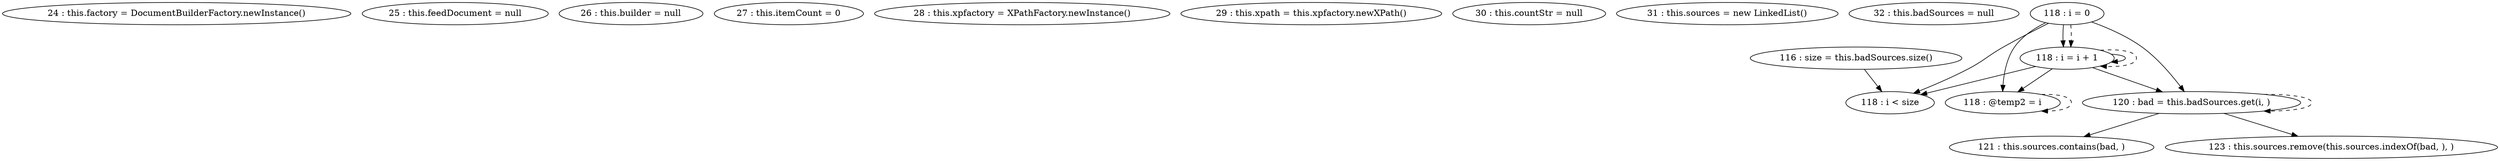 digraph G {
"24 : this.factory = DocumentBuilderFactory.newInstance()"
"25 : this.feedDocument = null"
"26 : this.builder = null"
"27 : this.itemCount = 0"
"28 : this.xpfactory = XPathFactory.newInstance()"
"29 : this.xpath = this.xpfactory.newXPath()"
"30 : this.countStr = null"
"31 : this.sources = new LinkedList()"
"32 : this.badSources = null"
"116 : size = this.badSources.size()"
"116 : size = this.badSources.size()" -> "118 : i < size"
"118 : i = 0"
"118 : i = 0" -> "118 : i = i + 1"
"118 : i = 0" -> "120 : bad = this.badSources.get(i, )"
"118 : i = 0" -> "118 : @temp2 = i"
"118 : i = 0" -> "118 : i < size"
"118 : i = 0" -> "118 : i = i + 1" [style=dashed]
"118 : i < size"
"120 : bad = this.badSources.get(i, )"
"120 : bad = this.badSources.get(i, )" -> "121 : this.sources.contains(bad, )"
"120 : bad = this.badSources.get(i, )" -> "123 : this.sources.remove(this.sources.indexOf(bad, ), )"
"120 : bad = this.badSources.get(i, )" -> "120 : bad = this.badSources.get(i, )" [style=dashed]
"121 : this.sources.contains(bad, )"
"123 : this.sources.remove(this.sources.indexOf(bad, ), )"
"118 : @temp2 = i"
"118 : @temp2 = i" -> "118 : @temp2 = i" [style=dashed]
"118 : i = i + 1"
"118 : i = i + 1" -> "118 : i = i + 1"
"118 : i = i + 1" -> "120 : bad = this.badSources.get(i, )"
"118 : i = i + 1" -> "118 : @temp2 = i"
"118 : i = i + 1" -> "118 : i < size"
"118 : i = i + 1" -> "118 : i = i + 1" [style=dashed]
}
